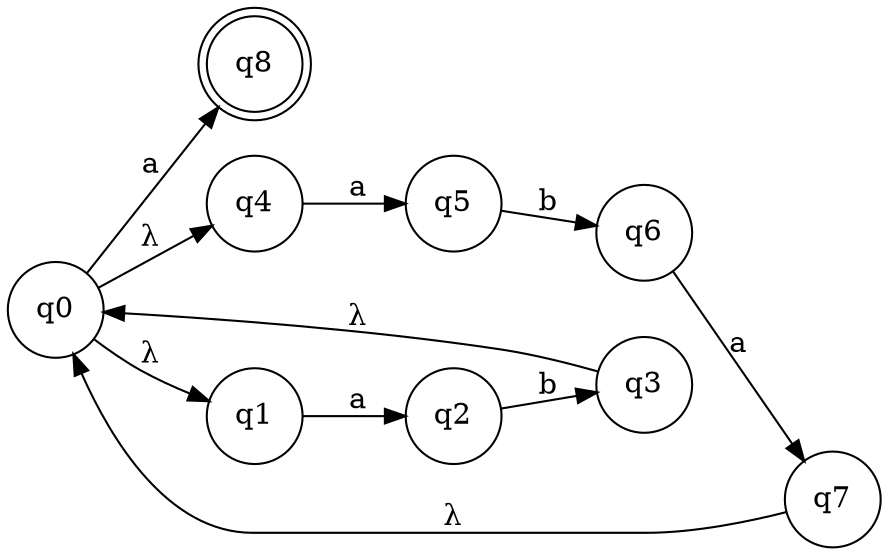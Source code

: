 digraph{
    rankdir = LR;
    node [shape=doublecircle]
    q8
    node [shape=circle]
    q0 -> q1 [label="λ"]
    q0 -> q4 [label="λ"]
    q1 -> q2 [label="a"]
    q2 -> q3 [label="b"]
    q4 -> q5 [label="a"]    
    q5 -> q6 [label="b"]
    q6 -> q7 [label="a"]
    q3 -> q0 [label="λ"]
    q7 -> q0 [label="λ"]
    q0 -> q8 [label="a"]
}